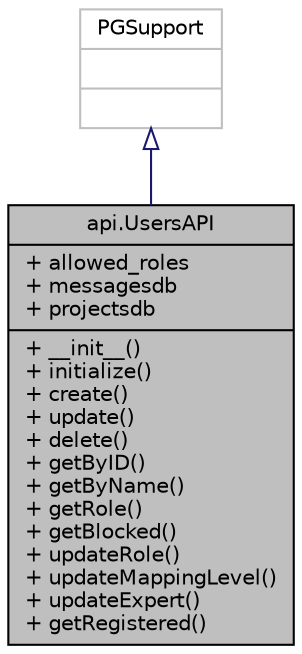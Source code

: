 digraph "api.UsersAPI"
{
 // LATEX_PDF_SIZE
  edge [fontname="Helvetica",fontsize="10",labelfontname="Helvetica",labelfontsize="10"];
  node [fontname="Helvetica",fontsize="10",shape=record];
  Node1 [label="{api.UsersAPI\n|+ allowed_roles\l+ messagesdb\l+ projectsdb\l|+ __init__()\l+ initialize()\l+ create()\l+ update()\l+ delete()\l+ getByID()\l+ getByName()\l+ getRole()\l+ getBlocked()\l+ updateRole()\l+ updateMappingLevel()\l+ updateExpert()\l+ getRegistered()\l}",height=0.2,width=0.4,color="black", fillcolor="grey75", style="filled", fontcolor="black",tooltip=" "];
  Node2 -> Node1 [dir="back",color="midnightblue",fontsize="10",style="solid",arrowtail="onormal",fontname="Helvetica"];
  Node2 [label="{PGSupport\n||}",height=0.2,width=0.4,color="grey75", fillcolor="white", style="filled",tooltip=" "];
}
